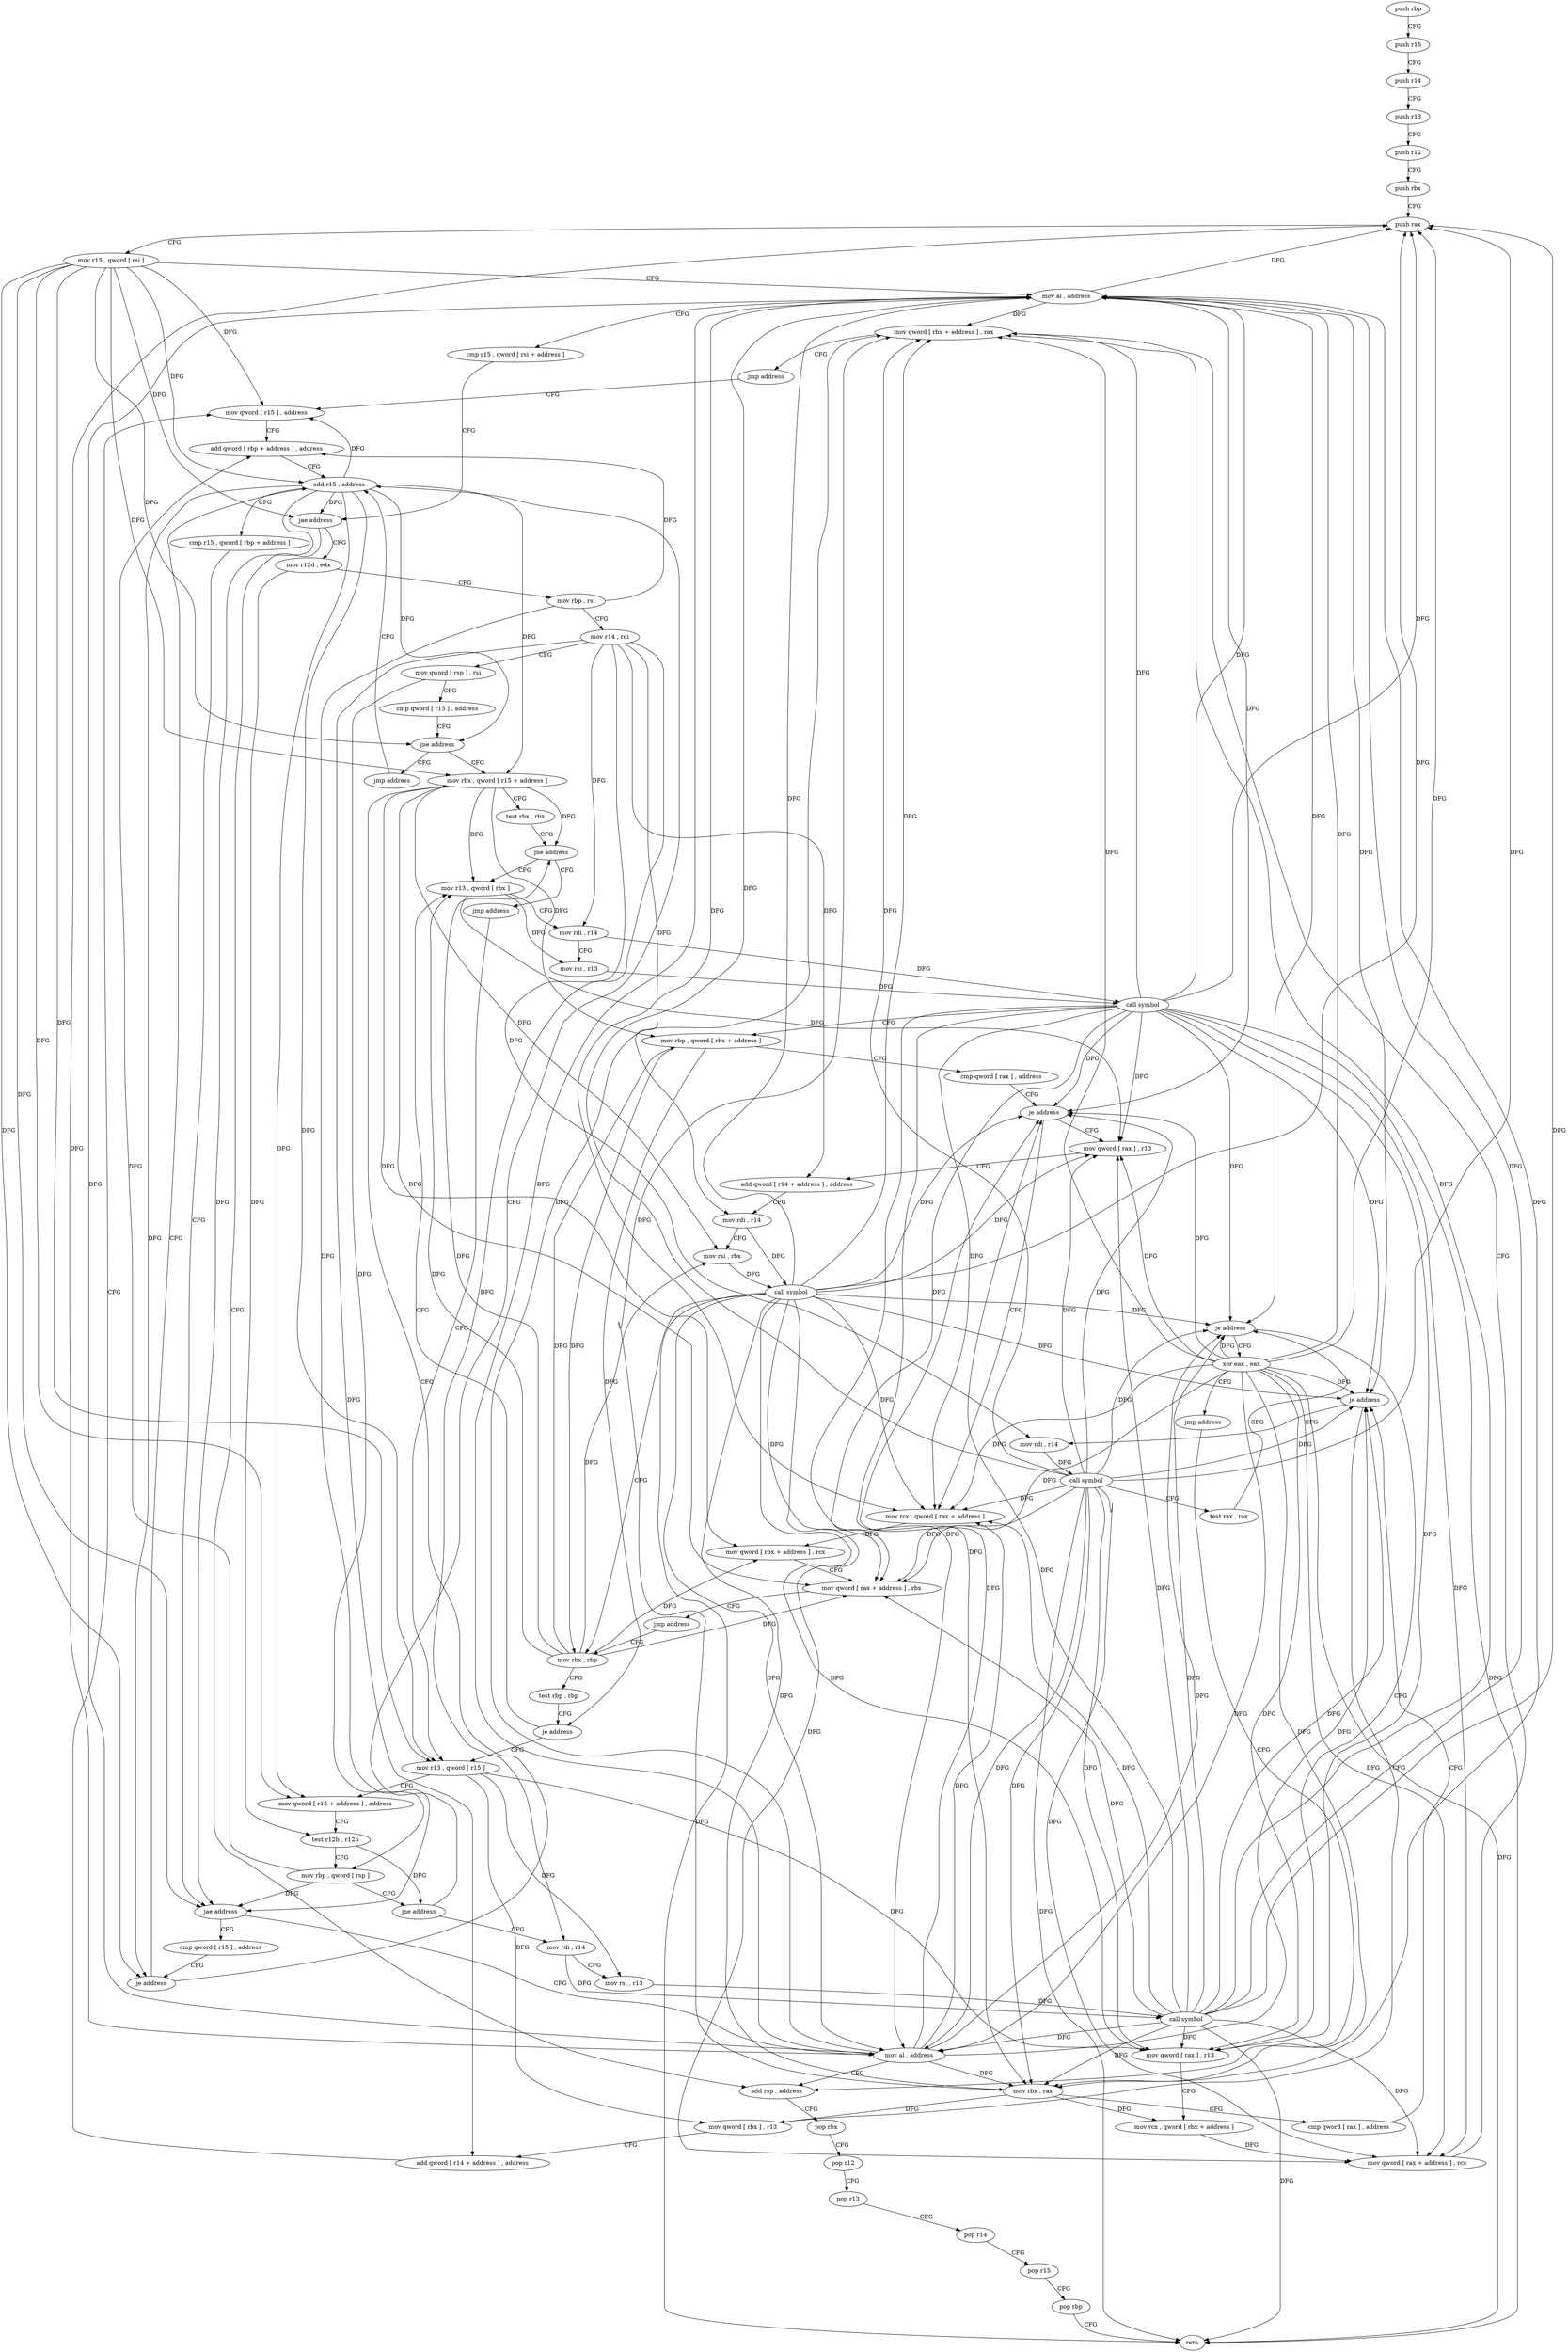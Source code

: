 digraph "func" {
"4221728" [label = "push rbp" ]
"4221729" [label = "push r15" ]
"4221731" [label = "push r14" ]
"4221733" [label = "push r13" ]
"4221735" [label = "push r12" ]
"4221737" [label = "push rbx" ]
"4221738" [label = "push rax" ]
"4221739" [label = "mov r15 , qword [ rsi ]" ]
"4221742" [label = "mov al , address" ]
"4221744" [label = "cmp r15 , qword [ rsi + address ]" ]
"4221748" [label = "jae address" ]
"4222003" [label = "add rsp , address" ]
"4221754" [label = "mov r12d , edx" ]
"4222007" [label = "pop rbx" ]
"4222008" [label = "pop r12" ]
"4222010" [label = "pop r13" ]
"4222012" [label = "pop r14" ]
"4222014" [label = "pop r15" ]
"4222016" [label = "pop rbp" ]
"4222017" [label = "retn" ]
"4221757" [label = "mov rbp , rsi" ]
"4221760" [label = "mov r14 , rdi" ]
"4221763" [label = "mov qword [ rsp ] , rsi" ]
"4221767" [label = "cmp qword [ r15 ] , address" ]
"4221771" [label = "jne address" ]
"4221815" [label = "mov rbx , qword [ r15 + address ]" ]
"4221773" [label = "jmp address" ]
"4221819" [label = "test rbx , rbx" ]
"4221822" [label = "jne address" ]
"4221867" [label = "mov r13 , qword [ rbx ]" ]
"4221824" [label = "jmp address" ]
"4221795" [label = "add r15 , address" ]
"4221870" [label = "mov rdi , r14" ]
"4221873" [label = "mov rsi , r13" ]
"4221876" [label = "call symbol" ]
"4221881" [label = "mov rbp , qword [ rbx + address ]" ]
"4221885" [label = "cmp qword [ rax ] , address" ]
"4221889" [label = "je address" ]
"4221840" [label = "mov qword [ rax ] , r13" ]
"4221891" [label = "mov rcx , qword [ rax + address ]" ]
"4221920" [label = "mov r13 , qword [ r15 ]" ]
"4221799" [label = "cmp r15 , qword [ rbp + address ]" ]
"4221803" [label = "jae address" ]
"4222001" [label = "mov al , address" ]
"4221809" [label = "cmp qword [ r15 ] , address" ]
"4221843" [label = "add qword [ r14 + address ] , address" ]
"4221848" [label = "mov rdi , r14" ]
"4221851" [label = "mov rsi , rbx" ]
"4221854" [label = "call symbol" ]
"4221859" [label = "mov rbx , rbp" ]
"4221895" [label = "mov qword [ rbx + address ] , rcx" ]
"4221899" [label = "mov qword [ rax + address ] , rbx" ]
"4221903" [label = "jmp address" ]
"4221923" [label = "mov qword [ r15 + address ] , address" ]
"4221931" [label = "test r12b , r12b" ]
"4221934" [label = "mov rbp , qword [ rsp ]" ]
"4221938" [label = "jne address" ]
"4221944" [label = "mov rdi , r14" ]
"4221813" [label = "je address" ]
"4221862" [label = "test rbp , rbp" ]
"4221865" [label = "je address" ]
"4221947" [label = "mov rsi , r13" ]
"4221950" [label = "call symbol" ]
"4221955" [label = "mov rbx , rax" ]
"4221958" [label = "cmp qword [ rax ] , address" ]
"4221962" [label = "je address" ]
"4221775" [label = "mov qword [ rbx ] , r13" ]
"4221968" [label = "mov rdi , r14" ]
"4221778" [label = "add qword [ r14 + address ] , address" ]
"4221783" [label = "mov qword [ r15 ] , address" ]
"4221971" [label = "call symbol" ]
"4221976" [label = "test rax , rax" ]
"4221979" [label = "je address" ]
"4222018" [label = "xor eax , eax" ]
"4221981" [label = "mov qword [ rax ] , r13" ]
"4222020" [label = "jmp address" ]
"4221984" [label = "mov rcx , qword [ rbx + address ]" ]
"4221988" [label = "mov qword [ rax + address ] , rcx" ]
"4221992" [label = "mov qword [ rbx + address ] , rax" ]
"4221996" [label = "jmp address" ]
"4221790" [label = "add qword [ rbp + address ] , address" ]
"4221728" -> "4221729" [ label = "CFG" ]
"4221729" -> "4221731" [ label = "CFG" ]
"4221731" -> "4221733" [ label = "CFG" ]
"4221733" -> "4221735" [ label = "CFG" ]
"4221735" -> "4221737" [ label = "CFG" ]
"4221737" -> "4221738" [ label = "CFG" ]
"4221738" -> "4221739" [ label = "CFG" ]
"4221739" -> "4221742" [ label = "CFG" ]
"4221739" -> "4221748" [ label = "DFG" ]
"4221739" -> "4221771" [ label = "DFG" ]
"4221739" -> "4221815" [ label = "DFG" ]
"4221739" -> "4221795" [ label = "DFG" ]
"4221739" -> "4221803" [ label = "DFG" ]
"4221739" -> "4221920" [ label = "DFG" ]
"4221739" -> "4221923" [ label = "DFG" ]
"4221739" -> "4221813" [ label = "DFG" ]
"4221739" -> "4221783" [ label = "DFG" ]
"4221742" -> "4221744" [ label = "CFG" ]
"4221742" -> "4221738" [ label = "DFG" ]
"4221742" -> "4221889" [ label = "DFG" ]
"4221742" -> "4221891" [ label = "DFG" ]
"4221742" -> "4222001" [ label = "DFG" ]
"4221742" -> "4221955" [ label = "DFG" ]
"4221742" -> "4221962" [ label = "DFG" ]
"4221742" -> "4221979" [ label = "DFG" ]
"4221742" -> "4221992" [ label = "DFG" ]
"4221744" -> "4221748" [ label = "CFG" ]
"4221748" -> "4222003" [ label = "CFG" ]
"4221748" -> "4221754" [ label = "CFG" ]
"4222003" -> "4222007" [ label = "CFG" ]
"4221754" -> "4221757" [ label = "CFG" ]
"4221754" -> "4221931" [ label = "DFG" ]
"4222007" -> "4222008" [ label = "CFG" ]
"4222008" -> "4222010" [ label = "CFG" ]
"4222010" -> "4222012" [ label = "CFG" ]
"4222012" -> "4222014" [ label = "CFG" ]
"4222014" -> "4222016" [ label = "CFG" ]
"4222016" -> "4222017" [ label = "CFG" ]
"4221757" -> "4221760" [ label = "CFG" ]
"4221757" -> "4221803" [ label = "DFG" ]
"4221757" -> "4221790" [ label = "DFG" ]
"4221760" -> "4221763" [ label = "CFG" ]
"4221760" -> "4221870" [ label = "DFG" ]
"4221760" -> "4221843" [ label = "DFG" ]
"4221760" -> "4221848" [ label = "DFG" ]
"4221760" -> "4221944" [ label = "DFG" ]
"4221760" -> "4221778" [ label = "DFG" ]
"4221760" -> "4221968" [ label = "DFG" ]
"4221763" -> "4221767" [ label = "CFG" ]
"4221763" -> "4221934" [ label = "DFG" ]
"4221767" -> "4221771" [ label = "CFG" ]
"4221771" -> "4221815" [ label = "CFG" ]
"4221771" -> "4221773" [ label = "CFG" ]
"4221815" -> "4221819" [ label = "CFG" ]
"4221815" -> "4221822" [ label = "DFG" ]
"4221815" -> "4221867" [ label = "DFG" ]
"4221815" -> "4221881" [ label = "DFG" ]
"4221815" -> "4221851" [ label = "DFG" ]
"4221815" -> "4221895" [ label = "DFG" ]
"4221815" -> "4221899" [ label = "DFG" ]
"4221773" -> "4221795" [ label = "CFG" ]
"4221819" -> "4221822" [ label = "CFG" ]
"4221822" -> "4221867" [ label = "CFG" ]
"4221822" -> "4221824" [ label = "CFG" ]
"4221867" -> "4221870" [ label = "CFG" ]
"4221867" -> "4221873" [ label = "DFG" ]
"4221867" -> "4221840" [ label = "DFG" ]
"4221824" -> "4221920" [ label = "CFG" ]
"4221795" -> "4221799" [ label = "CFG" ]
"4221795" -> "4221771" [ label = "DFG" ]
"4221795" -> "4221815" [ label = "DFG" ]
"4221795" -> "4221748" [ label = "DFG" ]
"4221795" -> "4221803" [ label = "DFG" ]
"4221795" -> "4221920" [ label = "DFG" ]
"4221795" -> "4221923" [ label = "DFG" ]
"4221795" -> "4221813" [ label = "DFG" ]
"4221795" -> "4221783" [ label = "DFG" ]
"4221870" -> "4221873" [ label = "CFG" ]
"4221870" -> "4221876" [ label = "DFG" ]
"4221873" -> "4221876" [ label = "DFG" ]
"4221876" -> "4221881" [ label = "CFG" ]
"4221876" -> "4221738" [ label = "DFG" ]
"4221876" -> "4221742" [ label = "DFG" ]
"4221876" -> "4222017" [ label = "DFG" ]
"4221876" -> "4221889" [ label = "DFG" ]
"4221876" -> "4221840" [ label = "DFG" ]
"4221876" -> "4221891" [ label = "DFG" ]
"4221876" -> "4221899" [ label = "DFG" ]
"4221876" -> "4222001" [ label = "DFG" ]
"4221876" -> "4221955" [ label = "DFG" ]
"4221876" -> "4221962" [ label = "DFG" ]
"4221876" -> "4221979" [ label = "DFG" ]
"4221876" -> "4221981" [ label = "DFG" ]
"4221876" -> "4221988" [ label = "DFG" ]
"4221876" -> "4221992" [ label = "DFG" ]
"4221881" -> "4221885" [ label = "CFG" ]
"4221881" -> "4221859" [ label = "DFG" ]
"4221881" -> "4221865" [ label = "DFG" ]
"4221885" -> "4221889" [ label = "CFG" ]
"4221889" -> "4221840" [ label = "CFG" ]
"4221889" -> "4221891" [ label = "CFG" ]
"4221840" -> "4221843" [ label = "CFG" ]
"4221891" -> "4221895" [ label = "DFG" ]
"4221920" -> "4221923" [ label = "CFG" ]
"4221920" -> "4221947" [ label = "DFG" ]
"4221920" -> "4221775" [ label = "DFG" ]
"4221920" -> "4221981" [ label = "DFG" ]
"4221799" -> "4221803" [ label = "CFG" ]
"4221803" -> "4222001" [ label = "CFG" ]
"4221803" -> "4221809" [ label = "CFG" ]
"4222001" -> "4222003" [ label = "CFG" ]
"4222001" -> "4221738" [ label = "DFG" ]
"4222001" -> "4221742" [ label = "DFG" ]
"4222001" -> "4221889" [ label = "DFG" ]
"4222001" -> "4221891" [ label = "DFG" ]
"4222001" -> "4221955" [ label = "DFG" ]
"4222001" -> "4221962" [ label = "DFG" ]
"4222001" -> "4221979" [ label = "DFG" ]
"4222001" -> "4221992" [ label = "DFG" ]
"4221809" -> "4221813" [ label = "CFG" ]
"4221843" -> "4221848" [ label = "CFG" ]
"4221848" -> "4221851" [ label = "CFG" ]
"4221848" -> "4221854" [ label = "DFG" ]
"4221851" -> "4221854" [ label = "DFG" ]
"4221854" -> "4221859" [ label = "CFG" ]
"4221854" -> "4221738" [ label = "DFG" ]
"4221854" -> "4221742" [ label = "DFG" ]
"4221854" -> "4221889" [ label = "DFG" ]
"4221854" -> "4222017" [ label = "DFG" ]
"4221854" -> "4221840" [ label = "DFG" ]
"4221854" -> "4221891" [ label = "DFG" ]
"4221854" -> "4221899" [ label = "DFG" ]
"4221854" -> "4222001" [ label = "DFG" ]
"4221854" -> "4221955" [ label = "DFG" ]
"4221854" -> "4221962" [ label = "DFG" ]
"4221854" -> "4221979" [ label = "DFG" ]
"4221854" -> "4221981" [ label = "DFG" ]
"4221854" -> "4221988" [ label = "DFG" ]
"4221854" -> "4221992" [ label = "DFG" ]
"4221859" -> "4221862" [ label = "CFG" ]
"4221859" -> "4221822" [ label = "DFG" ]
"4221859" -> "4221867" [ label = "DFG" ]
"4221859" -> "4221881" [ label = "DFG" ]
"4221859" -> "4221851" [ label = "DFG" ]
"4221859" -> "4221899" [ label = "DFG" ]
"4221859" -> "4221895" [ label = "DFG" ]
"4221895" -> "4221899" [ label = "CFG" ]
"4221899" -> "4221903" [ label = "CFG" ]
"4221903" -> "4221859" [ label = "CFG" ]
"4221923" -> "4221931" [ label = "CFG" ]
"4221931" -> "4221934" [ label = "CFG" ]
"4221931" -> "4221938" [ label = "DFG" ]
"4221934" -> "4221938" [ label = "CFG" ]
"4221934" -> "4221803" [ label = "DFG" ]
"4221934" -> "4221790" [ label = "DFG" ]
"4221938" -> "4221795" [ label = "CFG" ]
"4221938" -> "4221944" [ label = "CFG" ]
"4221944" -> "4221947" [ label = "CFG" ]
"4221944" -> "4221950" [ label = "DFG" ]
"4221813" -> "4221795" [ label = "CFG" ]
"4221813" -> "4221815" [ label = "CFG" ]
"4221862" -> "4221865" [ label = "CFG" ]
"4221865" -> "4221920" [ label = "CFG" ]
"4221865" -> "4221867" [ label = "CFG" ]
"4221947" -> "4221950" [ label = "DFG" ]
"4221950" -> "4221955" [ label = "DFG" ]
"4221950" -> "4221738" [ label = "DFG" ]
"4221950" -> "4221742" [ label = "DFG" ]
"4221950" -> "4221889" [ label = "DFG" ]
"4221950" -> "4221891" [ label = "DFG" ]
"4221950" -> "4222001" [ label = "DFG" ]
"4221950" -> "4222017" [ label = "DFG" ]
"4221950" -> "4221840" [ label = "DFG" ]
"4221950" -> "4221899" [ label = "DFG" ]
"4221950" -> "4221962" [ label = "DFG" ]
"4221950" -> "4221979" [ label = "DFG" ]
"4221950" -> "4221981" [ label = "DFG" ]
"4221950" -> "4221988" [ label = "DFG" ]
"4221950" -> "4221992" [ label = "DFG" ]
"4221955" -> "4221958" [ label = "CFG" ]
"4221955" -> "4221775" [ label = "DFG" ]
"4221955" -> "4221984" [ label = "DFG" ]
"4221955" -> "4221992" [ label = "DFG" ]
"4221958" -> "4221962" [ label = "CFG" ]
"4221962" -> "4221775" [ label = "CFG" ]
"4221962" -> "4221968" [ label = "CFG" ]
"4221775" -> "4221778" [ label = "CFG" ]
"4221968" -> "4221971" [ label = "DFG" ]
"4221778" -> "4221783" [ label = "CFG" ]
"4221783" -> "4221790" [ label = "CFG" ]
"4221971" -> "4221976" [ label = "CFG" ]
"4221971" -> "4221738" [ label = "DFG" ]
"4221971" -> "4221742" [ label = "DFG" ]
"4221971" -> "4221889" [ label = "DFG" ]
"4221971" -> "4221891" [ label = "DFG" ]
"4221971" -> "4222001" [ label = "DFG" ]
"4221971" -> "4221955" [ label = "DFG" ]
"4221971" -> "4221962" [ label = "DFG" ]
"4221971" -> "4222017" [ label = "DFG" ]
"4221971" -> "4221840" [ label = "DFG" ]
"4221971" -> "4221899" [ label = "DFG" ]
"4221971" -> "4221979" [ label = "DFG" ]
"4221971" -> "4221981" [ label = "DFG" ]
"4221971" -> "4221988" [ label = "DFG" ]
"4221971" -> "4221992" [ label = "DFG" ]
"4221976" -> "4221979" [ label = "CFG" ]
"4221979" -> "4222018" [ label = "CFG" ]
"4221979" -> "4221981" [ label = "CFG" ]
"4222018" -> "4222020" [ label = "CFG" ]
"4222018" -> "4221738" [ label = "DFG" ]
"4222018" -> "4221742" [ label = "DFG" ]
"4222018" -> "4221889" [ label = "DFG" ]
"4222018" -> "4221891" [ label = "DFG" ]
"4222018" -> "4222001" [ label = "DFG" ]
"4222018" -> "4221955" [ label = "DFG" ]
"4222018" -> "4221962" [ label = "DFG" ]
"4222018" -> "4221979" [ label = "DFG" ]
"4222018" -> "4222017" [ label = "DFG" ]
"4222018" -> "4221840" [ label = "DFG" ]
"4222018" -> "4221899" [ label = "DFG" ]
"4222018" -> "4221981" [ label = "DFG" ]
"4222018" -> "4221988" [ label = "DFG" ]
"4222018" -> "4221992" [ label = "DFG" ]
"4221981" -> "4221984" [ label = "CFG" ]
"4222020" -> "4222003" [ label = "CFG" ]
"4221984" -> "4221988" [ label = "DFG" ]
"4221988" -> "4221992" [ label = "CFG" ]
"4221992" -> "4221996" [ label = "CFG" ]
"4221996" -> "4221783" [ label = "CFG" ]
"4221790" -> "4221795" [ label = "CFG" ]
}
